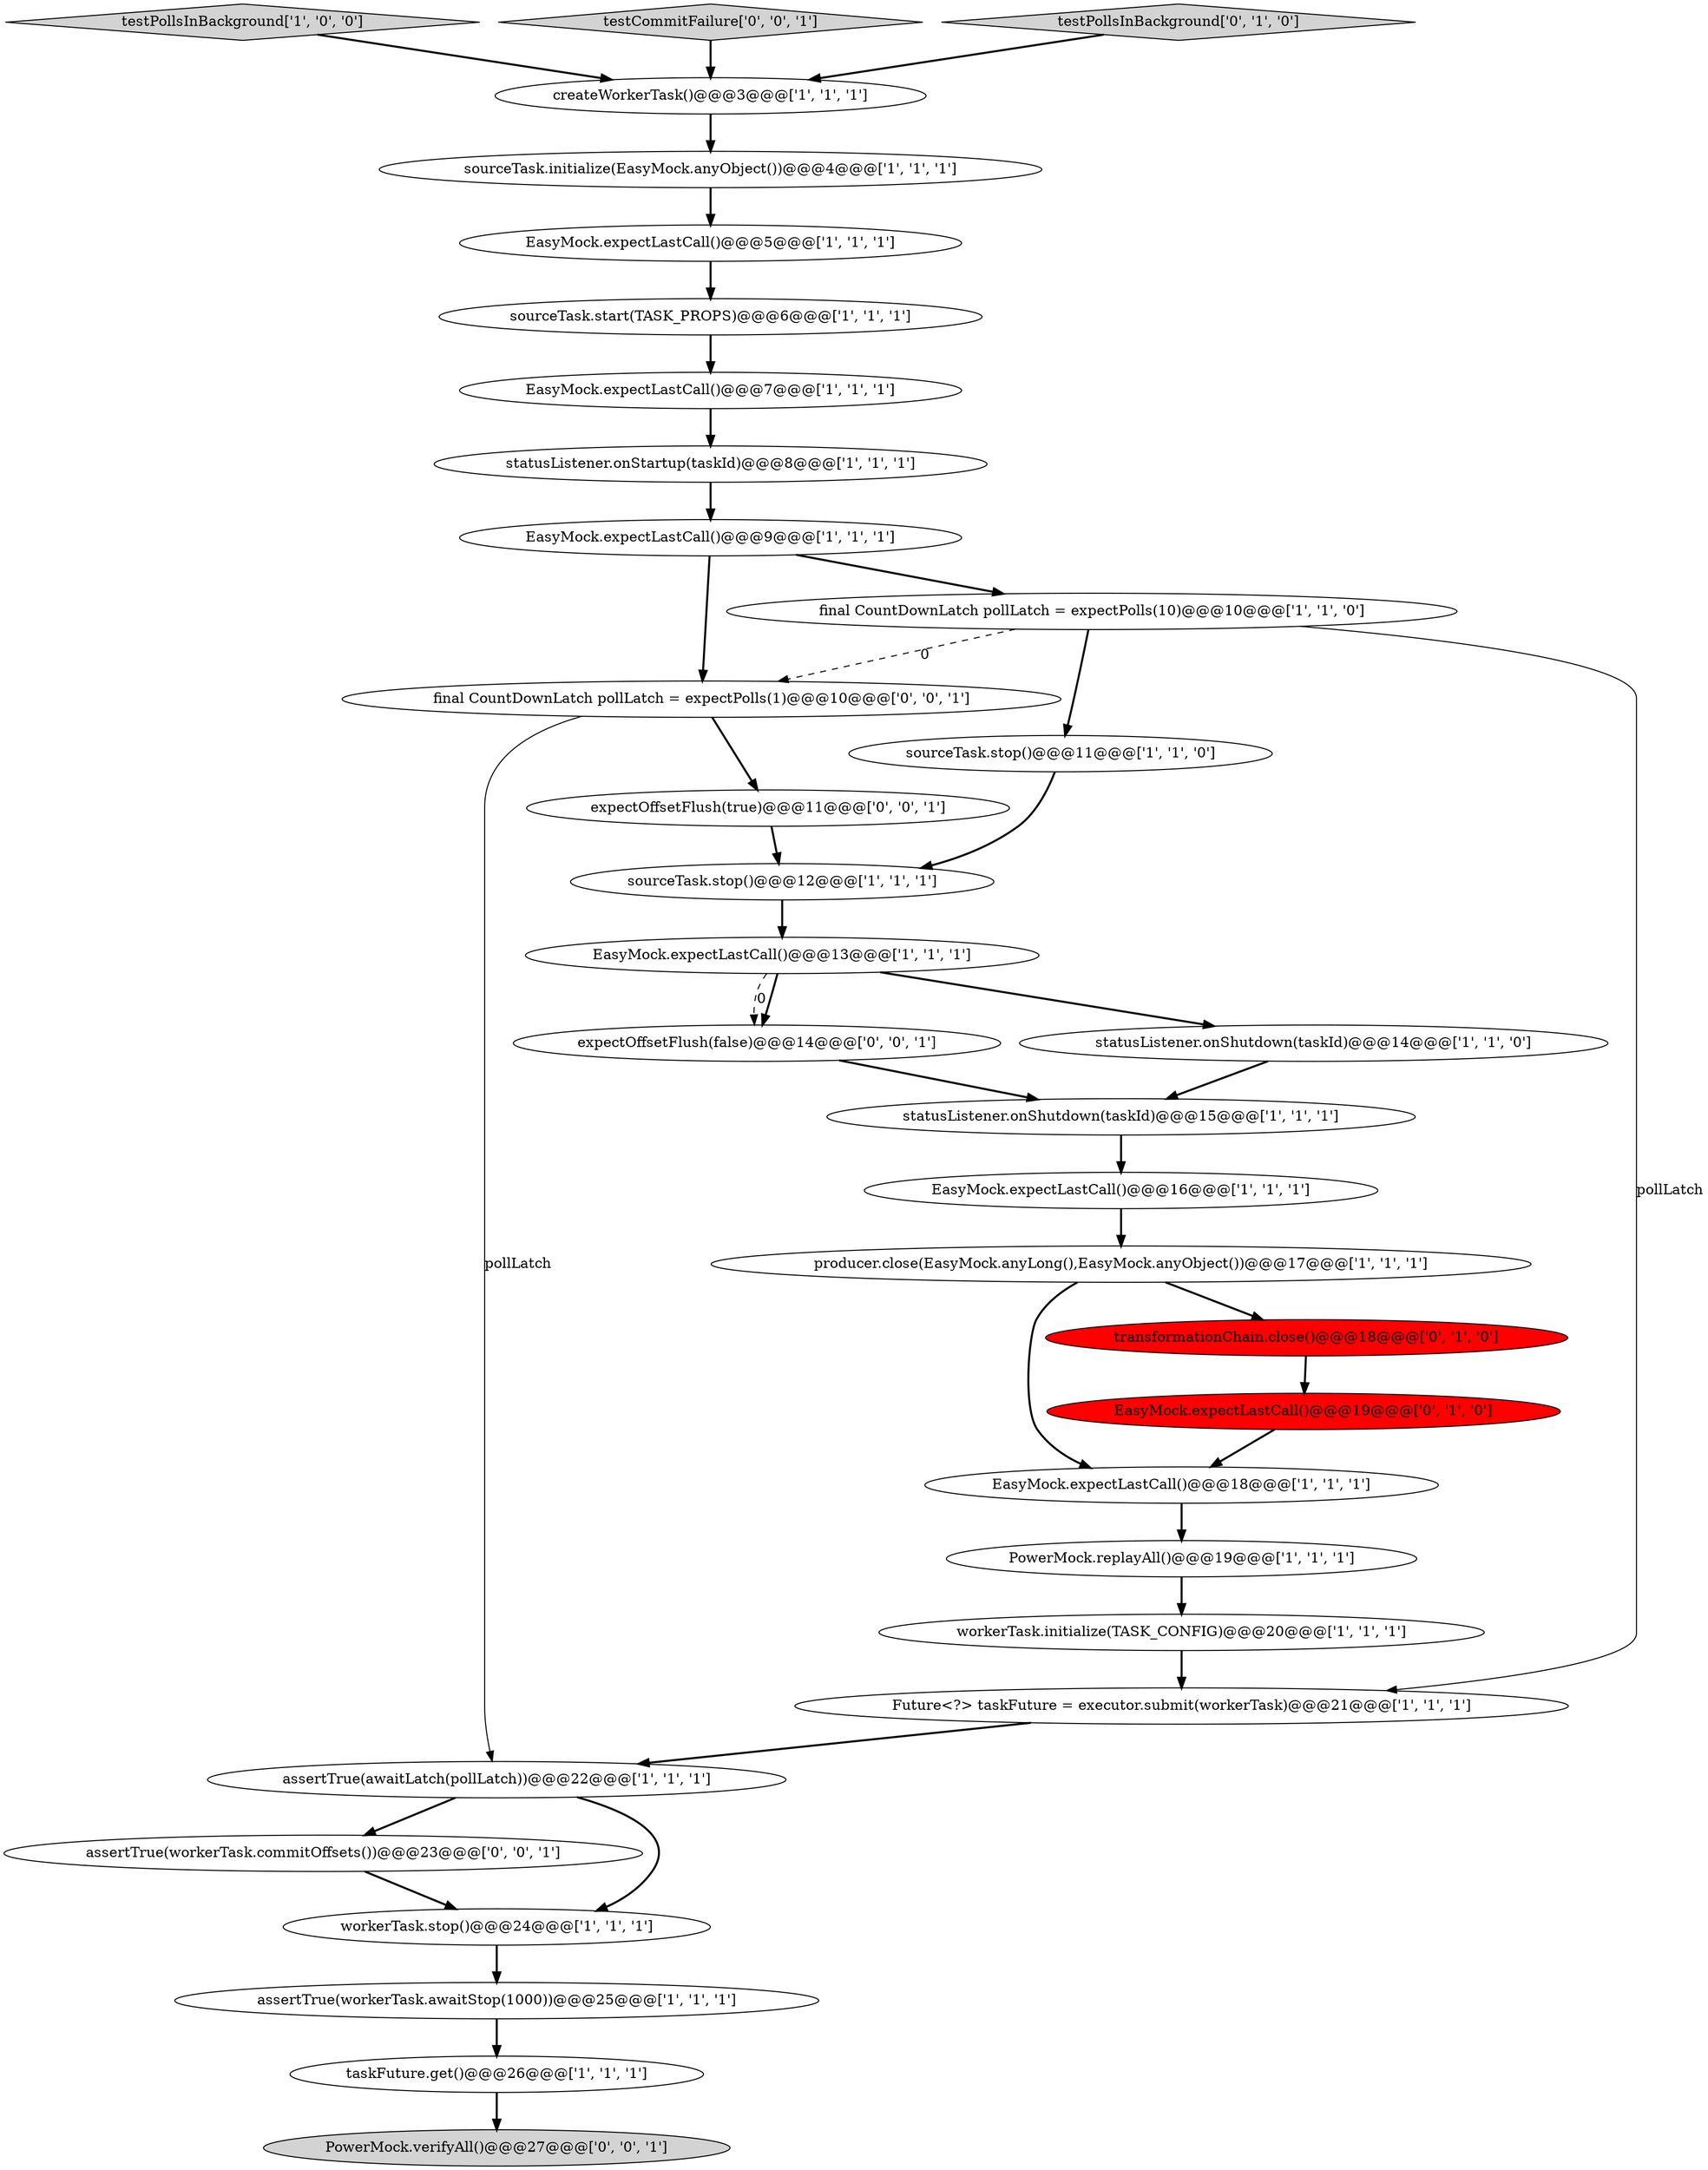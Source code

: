 digraph {
17 [style = filled, label = "PowerMock.replayAll()@@@19@@@['1', '1', '1']", fillcolor = white, shape = ellipse image = "AAA0AAABBB1BBB"];
11 [style = filled, label = "statusListener.onShutdown(taskId)@@@15@@@['1', '1', '1']", fillcolor = white, shape = ellipse image = "AAA0AAABBB1BBB"];
4 [style = filled, label = "EasyMock.expectLastCall()@@@7@@@['1', '1', '1']", fillcolor = white, shape = ellipse image = "AAA0AAABBB1BBB"];
15 [style = filled, label = "sourceTask.initialize(EasyMock.anyObject())@@@4@@@['1', '1', '1']", fillcolor = white, shape = ellipse image = "AAA0AAABBB1BBB"];
6 [style = filled, label = "EasyMock.expectLastCall()@@@5@@@['1', '1', '1']", fillcolor = white, shape = ellipse image = "AAA0AAABBB1BBB"];
22 [style = filled, label = "final CountDownLatch pollLatch = expectPolls(10)@@@10@@@['1', '1', '0']", fillcolor = white, shape = ellipse image = "AAA0AAABBB1BBB"];
7 [style = filled, label = "assertTrue(workerTask.awaitStop(1000))@@@25@@@['1', '1', '1']", fillcolor = white, shape = ellipse image = "AAA0AAABBB1BBB"];
20 [style = filled, label = "workerTask.stop()@@@24@@@['1', '1', '1']", fillcolor = white, shape = ellipse image = "AAA0AAABBB1BBB"];
10 [style = filled, label = "sourceTask.stop()@@@12@@@['1', '1', '1']", fillcolor = white, shape = ellipse image = "AAA0AAABBB1BBB"];
13 [style = filled, label = "EasyMock.expectLastCall()@@@16@@@['1', '1', '1']", fillcolor = white, shape = ellipse image = "AAA0AAABBB1BBB"];
8 [style = filled, label = "testPollsInBackground['1', '0', '0']", fillcolor = lightgray, shape = diamond image = "AAA0AAABBB1BBB"];
31 [style = filled, label = "expectOffsetFlush(false)@@@14@@@['0', '0', '1']", fillcolor = white, shape = ellipse image = "AAA0AAABBB3BBB"];
25 [style = filled, label = "transformationChain.close()@@@18@@@['0', '1', '0']", fillcolor = red, shape = ellipse image = "AAA1AAABBB2BBB"];
14 [style = filled, label = "EasyMock.expectLastCall()@@@13@@@['1', '1', '1']", fillcolor = white, shape = ellipse image = "AAA0AAABBB1BBB"];
12 [style = filled, label = "EasyMock.expectLastCall()@@@18@@@['1', '1', '1']", fillcolor = white, shape = ellipse image = "AAA0AAABBB1BBB"];
0 [style = filled, label = "EasyMock.expectLastCall()@@@9@@@['1', '1', '1']", fillcolor = white, shape = ellipse image = "AAA0AAABBB1BBB"];
32 [style = filled, label = "final CountDownLatch pollLatch = expectPolls(1)@@@10@@@['0', '0', '1']", fillcolor = white, shape = ellipse image = "AAA0AAABBB3BBB"];
29 [style = filled, label = "testCommitFailure['0', '0', '1']", fillcolor = lightgray, shape = diamond image = "AAA0AAABBB3BBB"];
2 [style = filled, label = "createWorkerTask()@@@3@@@['1', '1', '1']", fillcolor = white, shape = ellipse image = "AAA0AAABBB1BBB"];
3 [style = filled, label = "sourceTask.stop()@@@11@@@['1', '1', '0']", fillcolor = white, shape = ellipse image = "AAA0AAABBB1BBB"];
9 [style = filled, label = "taskFuture.get()@@@26@@@['1', '1', '1']", fillcolor = white, shape = ellipse image = "AAA0AAABBB1BBB"];
1 [style = filled, label = "workerTask.initialize(TASK_CONFIG)@@@20@@@['1', '1', '1']", fillcolor = white, shape = ellipse image = "AAA0AAABBB1BBB"];
30 [style = filled, label = "PowerMock.verifyAll()@@@27@@@['0', '0', '1']", fillcolor = lightgray, shape = ellipse image = "AAA0AAABBB3BBB"];
28 [style = filled, label = "assertTrue(workerTask.commitOffsets())@@@23@@@['0', '0', '1']", fillcolor = white, shape = ellipse image = "AAA0AAABBB3BBB"];
26 [style = filled, label = "EasyMock.expectLastCall()@@@19@@@['0', '1', '0']", fillcolor = red, shape = ellipse image = "AAA1AAABBB2BBB"];
23 [style = filled, label = "assertTrue(awaitLatch(pollLatch))@@@22@@@['1', '1', '1']", fillcolor = white, shape = ellipse image = "AAA0AAABBB1BBB"];
18 [style = filled, label = "Future<?> taskFuture = executor.submit(workerTask)@@@21@@@['1', '1', '1']", fillcolor = white, shape = ellipse image = "AAA0AAABBB1BBB"];
19 [style = filled, label = "statusListener.onShutdown(taskId)@@@14@@@['1', '1', '0']", fillcolor = white, shape = ellipse image = "AAA0AAABBB1BBB"];
21 [style = filled, label = "statusListener.onStartup(taskId)@@@8@@@['1', '1', '1']", fillcolor = white, shape = ellipse image = "AAA0AAABBB1BBB"];
27 [style = filled, label = "expectOffsetFlush(true)@@@11@@@['0', '0', '1']", fillcolor = white, shape = ellipse image = "AAA0AAABBB3BBB"];
5 [style = filled, label = "producer.close(EasyMock.anyLong(),EasyMock.anyObject())@@@17@@@['1', '1', '1']", fillcolor = white, shape = ellipse image = "AAA0AAABBB1BBB"];
16 [style = filled, label = "sourceTask.start(TASK_PROPS)@@@6@@@['1', '1', '1']", fillcolor = white, shape = ellipse image = "AAA0AAABBB1BBB"];
24 [style = filled, label = "testPollsInBackground['0', '1', '0']", fillcolor = lightgray, shape = diamond image = "AAA0AAABBB2BBB"];
23->20 [style = bold, label=""];
17->1 [style = bold, label=""];
21->0 [style = bold, label=""];
18->23 [style = bold, label=""];
24->2 [style = bold, label=""];
10->14 [style = bold, label=""];
28->20 [style = bold, label=""];
32->23 [style = solid, label="pollLatch"];
12->17 [style = bold, label=""];
4->21 [style = bold, label=""];
14->19 [style = bold, label=""];
19->11 [style = bold, label=""];
15->6 [style = bold, label=""];
1->18 [style = bold, label=""];
32->27 [style = bold, label=""];
9->30 [style = bold, label=""];
22->32 [style = dashed, label="0"];
31->11 [style = bold, label=""];
5->25 [style = bold, label=""];
22->18 [style = solid, label="pollLatch"];
23->28 [style = bold, label=""];
22->3 [style = bold, label=""];
7->9 [style = bold, label=""];
3->10 [style = bold, label=""];
26->12 [style = bold, label=""];
29->2 [style = bold, label=""];
8->2 [style = bold, label=""];
5->12 [style = bold, label=""];
6->16 [style = bold, label=""];
0->22 [style = bold, label=""];
27->10 [style = bold, label=""];
11->13 [style = bold, label=""];
2->15 [style = bold, label=""];
25->26 [style = bold, label=""];
14->31 [style = bold, label=""];
13->5 [style = bold, label=""];
0->32 [style = bold, label=""];
16->4 [style = bold, label=""];
20->7 [style = bold, label=""];
14->31 [style = dashed, label="0"];
}
